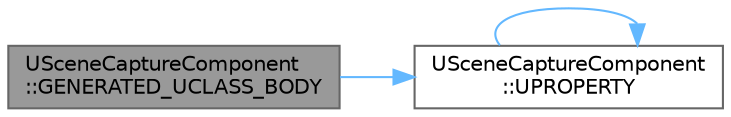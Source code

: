 digraph "USceneCaptureComponent::GENERATED_UCLASS_BODY"
{
 // INTERACTIVE_SVG=YES
 // LATEX_PDF_SIZE
  bgcolor="transparent";
  edge [fontname=Helvetica,fontsize=10,labelfontname=Helvetica,labelfontsize=10];
  node [fontname=Helvetica,fontsize=10,shape=box,height=0.2,width=0.4];
  rankdir="LR";
  Node1 [id="Node000001",label="USceneCaptureComponent\l::GENERATED_UCLASS_BODY",height=0.2,width=0.4,color="gray40", fillcolor="grey60", style="filled", fontcolor="black",tooltip="Controls what primitives get rendered into the scene capture."];
  Node1 -> Node2 [id="edge1_Node000001_Node000002",color="steelblue1",style="solid",tooltip=" "];
  Node2 [id="Node000002",label="USceneCaptureComponent\l::UPROPERTY",height=0.2,width=0.4,color="grey40", fillcolor="white", style="filled",URL="$d4/d1f/classUSceneCaptureComponent.html#a6d27e43b4f70edb2032c3698b8885710",tooltip=" "];
  Node2 -> Node2 [id="edge2_Node000002_Node000002",color="steelblue1",style="solid",tooltip=" "];
}
